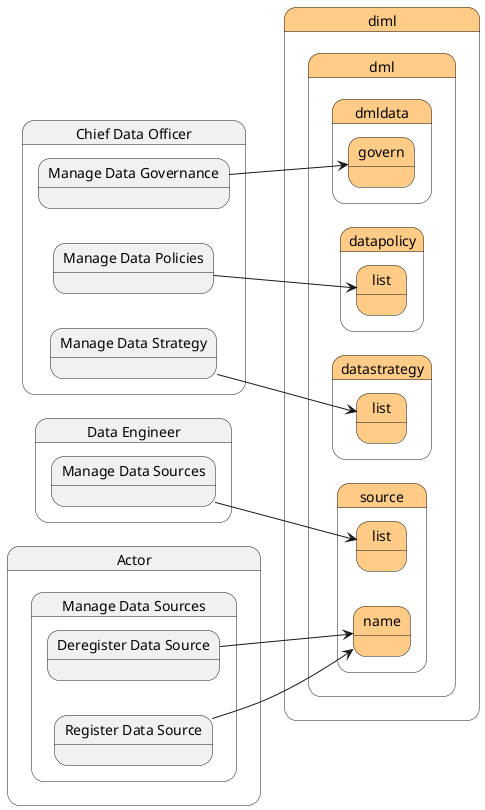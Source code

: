 @startuml
left to right direction



state "Chief Data Officer" as ChiefDataOfficer {
    state "Manage Data Governance" as ChiefDataOfficerManageDataGovernance {
    }
}
state "diml" as diml #ffcc88 {
state "dml" as dimldml #ffcc88 {
state "data" as dimldmldata #ffcc88 {
state "govern" as dimldmldatagovern #ffcc88 {
}
}
}
}

ChiefDataOfficerManageDataGovernance --> dimldmldatagovern


 
state "Chief Data Officer" as ChiefDataOfficer {
    state "Manage Data Policies" as ChiefDataOfficerManageDataPolicies {
    }
}
state "diml" as diml #ffcc88 {
state "dml" as dimldml #ffcc88 {
state "datapolicy" as dimldmldatapolicy #ffcc88 {
state "list" as dimldmldatapolicylist #ffcc88 {
}
}
}
}

ChiefDataOfficerManageDataPolicies --> dimldmldatapolicylist


 
state "Data Engineer" as DataEngineer {
    state "Manage Data Sources" as DataEngineerManageDataSources {
    }
}
state "diml" as diml #ffcc88 {
state "dml" as dimldml #ffcc88 {
state "datasource" as dimldmldatasource #ffcc88 {
state "list" as dimldmldatasourcelist #ffcc88 {
}
}
}
}

DataEngineerManageDataSources --> dimldmldatasourcelist


    state "Actor" as Actor {
        state "Manage Data Sources" as ActorManageDataSources {
            state "Deregister Data Source" as ActorManageDataSourcesDeregisterDataSource {
            }
        }
    }
    state "diml" as diml #ffcc88 {
state "dmldata" as dimldmldata #ffcc88 {
state "source" as dimldmldatasource #ffcc88 {
state "name" as dimldmldatasourcename #ffcc88 {
}
}
}
}

    ActorManageDataSourcesDeregisterDataSource --> dimldmldatasourcename
    
 
    state "Actor" as Actor {
        state "Manage Data Sources" as ActorManageDataSources {
            state "Register Data Source" as ActorManageDataSourcesRegisterDataSource {
            }
        }
    }
    state "diml" as diml #ffcc88 {
state "dmldata" as dimldmldata #ffcc88 {
state "source" as dimldmldatasource #ffcc88 {
state "name" as dimldmldatasourcename #ffcc88 {
}
}
}
}

    ActorManageDataSourcesRegisterDataSource --> dimldmldatasourcename
    
 
 
state "Chief Data Officer" as ChiefDataOfficer {
    state "Manage Data Strategy" as ChiefDataOfficerManageDataStrategy {
    }
}
state "diml" as diml #ffcc88 {
state "dml" as dimldml #ffcc88 {
state "datastrategy" as dimldmldatastrategy #ffcc88 {
state "list" as dimldmldatastrategylist #ffcc88 {
}
}
}
}

ChiefDataOfficerManageDataStrategy --> dimldmldatastrategylist


 

@enduml
